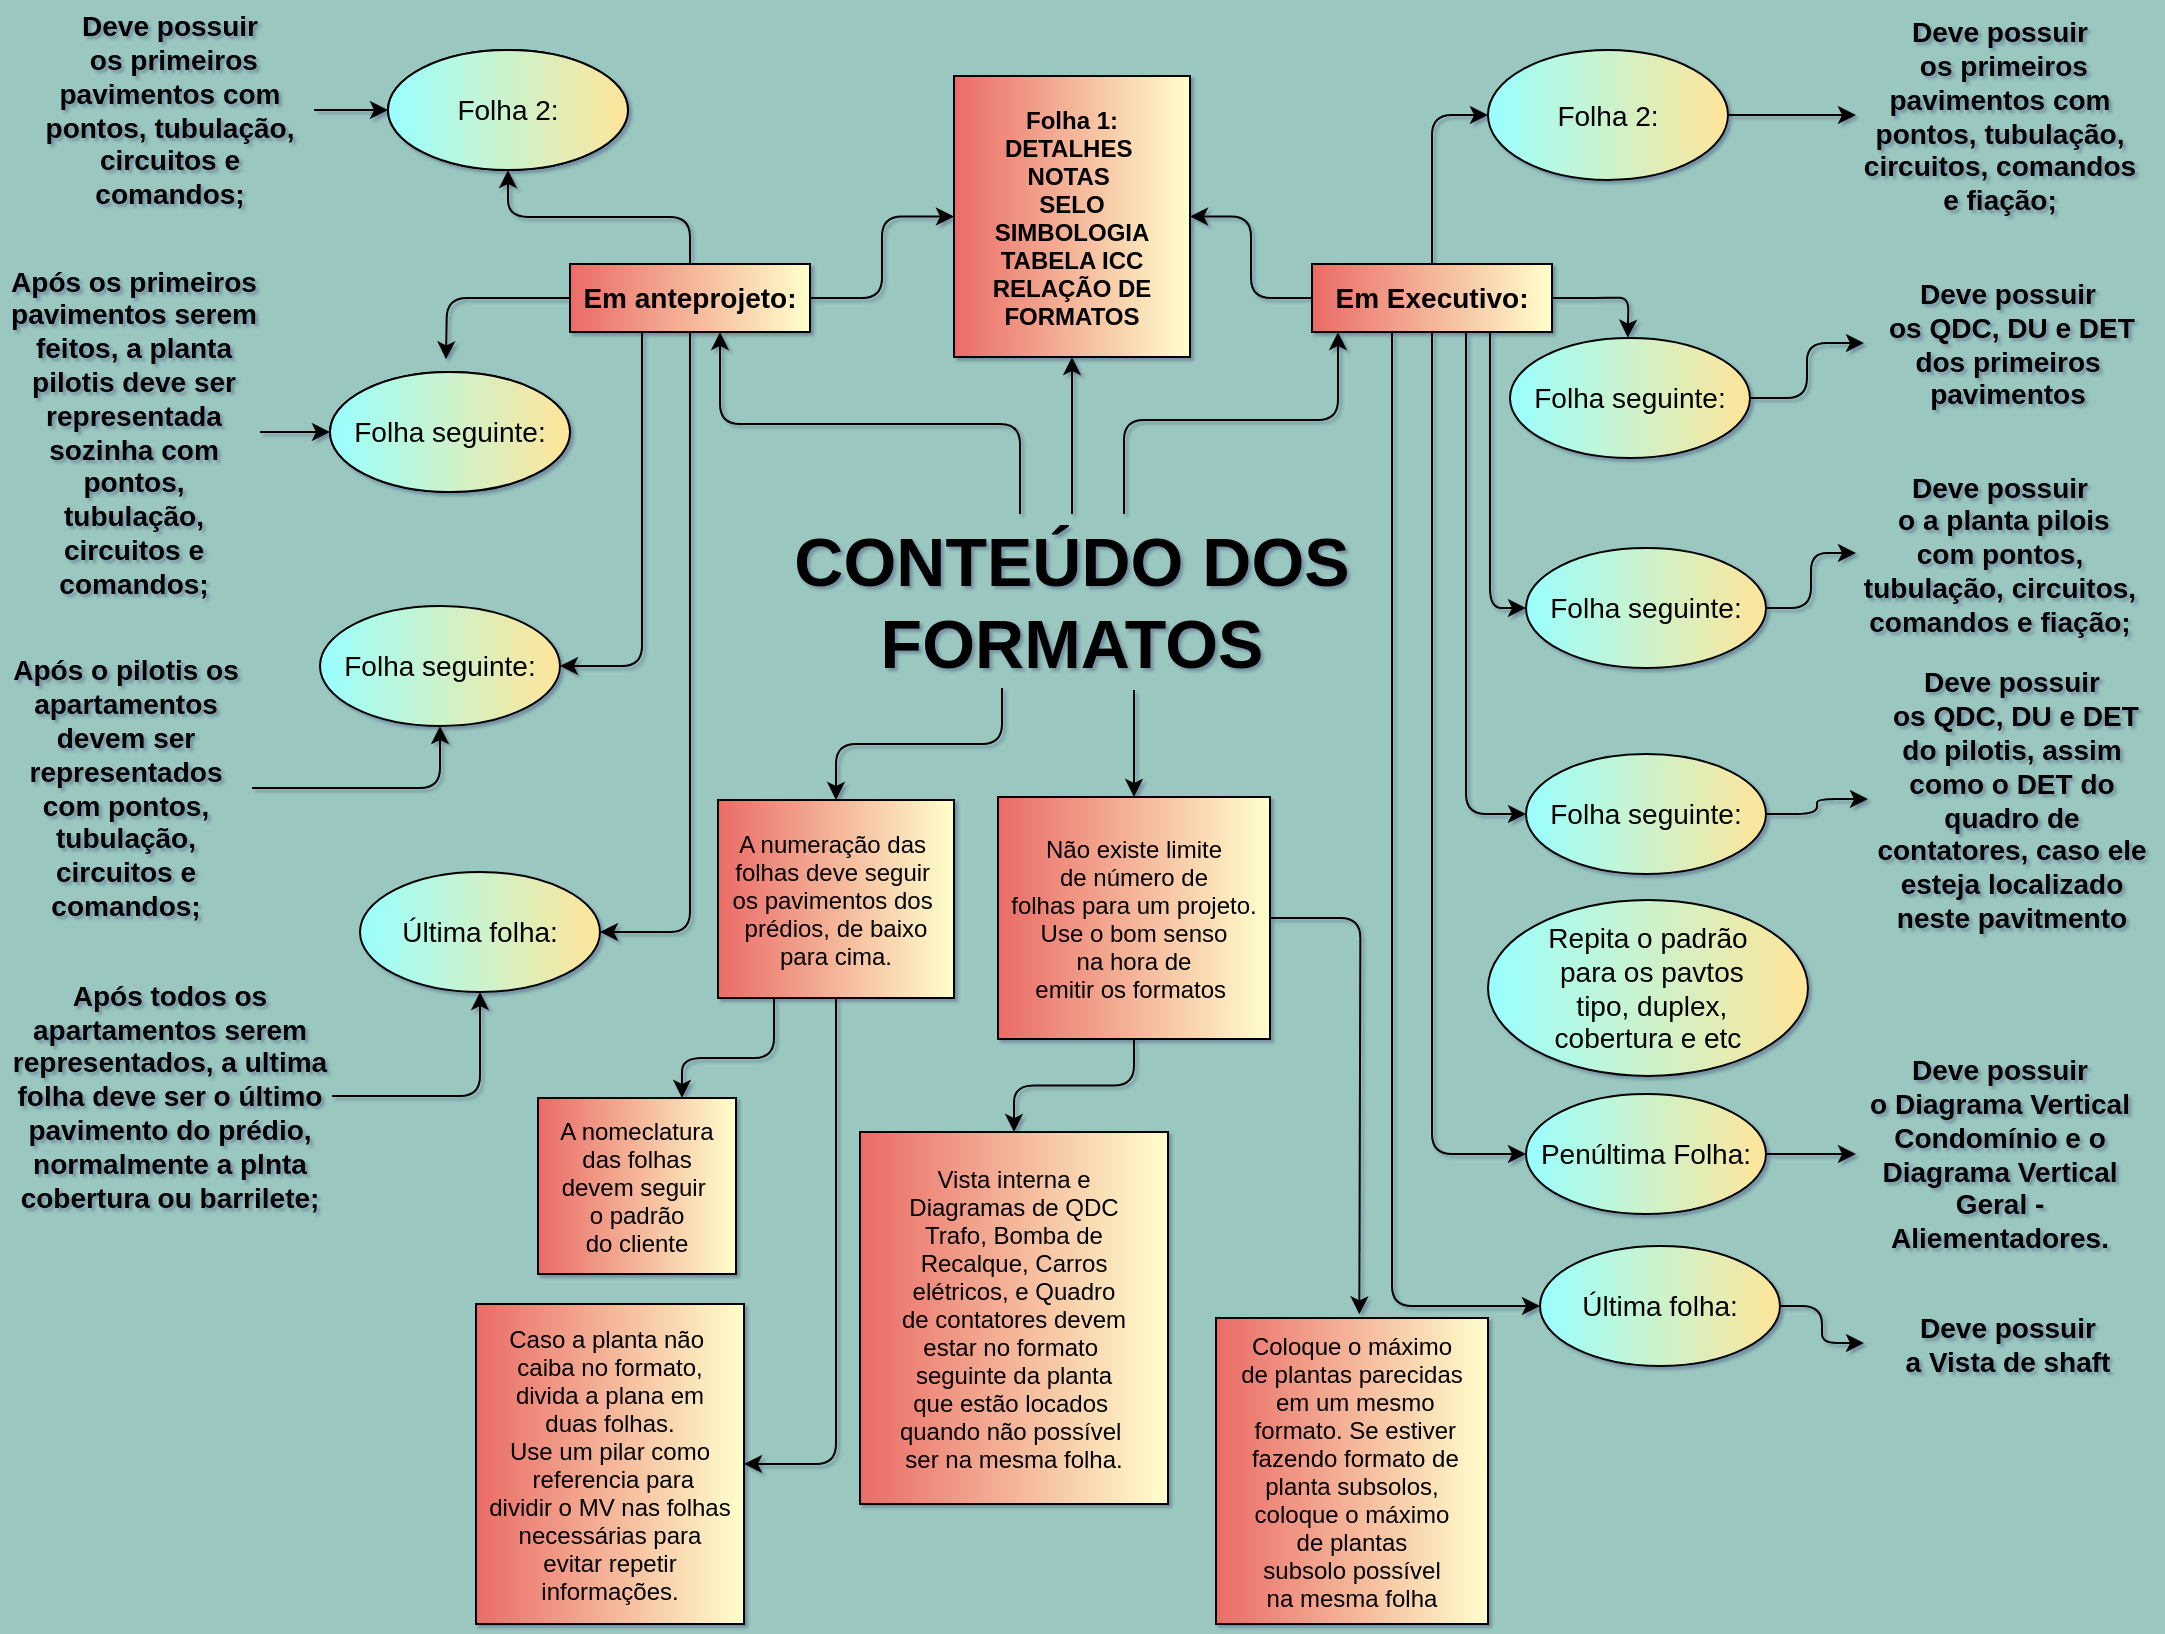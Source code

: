 <mxfile version="20.2.8" type="github">
  <diagram name="Page-1" id="8ce9d11a-91a2-4d17-14d8-a56ed91bf033">
    <mxGraphModel dx="1164" dy="598" grid="0" gridSize="10" guides="1" tooltips="1" connect="1" arrows="1" fold="1" page="1" pageScale="1" pageWidth="1100" pageHeight="850" background="#9AC7BF" math="0" shadow="1">
      <root>
        <mxCell id="0" />
        <mxCell id="1" parent="0" />
        <mxCell id="yQmMGdKQmBahugFoPw73-3" value="" style="edgeStyle=orthogonalEdgeStyle;rounded=0;orthogonalLoop=1;jettySize=auto;html=1;fontSize=34;fontColor=#000000;strokeColor=#000000;" edge="1" parent="1" source="yQmMGdKQmBahugFoPw73-1" target="yQmMGdKQmBahugFoPw73-2">
          <mxGeometry relative="1" as="geometry" />
        </mxCell>
        <mxCell id="yQmMGdKQmBahugFoPw73-9" value="" style="edgeStyle=orthogonalEdgeStyle;rounded=1;orthogonalLoop=1;jettySize=auto;html=1;strokeColor=#000000;fontSize=12;fontColor=#000000;" edge="1" parent="1" source="yQmMGdKQmBahugFoPw73-1" target="yQmMGdKQmBahugFoPw73-8">
          <mxGeometry relative="1" as="geometry">
            <Array as="points">
              <mxPoint x="576" y="228" />
              <mxPoint x="683" y="228" />
            </Array>
          </mxGeometry>
        </mxCell>
        <mxCell id="yQmMGdKQmBahugFoPw73-11" style="edgeStyle=orthogonalEdgeStyle;orthogonalLoop=1;jettySize=auto;html=1;strokeColor=#000000;fontSize=14;fontColor=#000000;rounded=1;" edge="1" parent="1" source="yQmMGdKQmBahugFoPw73-1" target="yQmMGdKQmBahugFoPw73-6">
          <mxGeometry relative="1" as="geometry">
            <Array as="points">
              <mxPoint x="524" y="230" />
              <mxPoint x="374" y="230" />
            </Array>
          </mxGeometry>
        </mxCell>
        <mxCell id="yQmMGdKQmBahugFoPw73-116" style="edgeStyle=orthogonalEdgeStyle;rounded=1;orthogonalLoop=1;jettySize=auto;html=1;entryX=0.5;entryY=0;entryDx=0;entryDy=0;strokeColor=#000000;fontSize=14;fontColor=#000000;" edge="1" parent="1" source="yQmMGdKQmBahugFoPw73-1" target="yQmMGdKQmBahugFoPw73-83">
          <mxGeometry relative="1" as="geometry">
            <Array as="points">
              <mxPoint x="515" y="390" />
              <mxPoint x="432" y="390" />
            </Array>
          </mxGeometry>
        </mxCell>
        <mxCell id="yQmMGdKQmBahugFoPw73-117" style="edgeStyle=orthogonalEdgeStyle;rounded=1;orthogonalLoop=1;jettySize=auto;html=1;entryX=0.5;entryY=0;entryDx=0;entryDy=0;strokeColor=#000000;fontSize=14;fontColor=#000000;" edge="1" parent="1" target="yQmMGdKQmBahugFoPw73-85">
          <mxGeometry relative="1" as="geometry">
            <mxPoint x="581" y="363" as="sourcePoint" />
            <Array as="points">
              <mxPoint x="581" y="366" />
            </Array>
          </mxGeometry>
        </mxCell>
        <mxCell id="yQmMGdKQmBahugFoPw73-1" value="CONTEÚDO DOS&lt;br&gt;FORMATOS" style="text;html=1;strokeColor=none;fillColor=none;align=center;verticalAlign=middle;whiteSpace=wrap;rounded=0;fontColor=#000000;fontSize=34;fontStyle=1" vertex="1" parent="1">
          <mxGeometry x="406" y="275" width="288" height="87" as="geometry" />
        </mxCell>
        <mxCell id="yQmMGdKQmBahugFoPw73-2" value="Folha 1:&#xa;DETALHES &#xa;NOTAS &#xa;SELO&#xa;SIMBOLOGIA&#xa;TABELA ICC&#xa;RELAÇÃO DE&#xa;FORMATOS" style="fontSize=12;fontColor=#000000;gradientColor=#FFFFCC;gradientDirection=east;fillColor=#EA6B66;strokeColor=#000000;fontStyle=1" vertex="1" parent="1">
          <mxGeometry x="491" y="56" width="118" height="140.5" as="geometry" />
        </mxCell>
        <mxCell id="yQmMGdKQmBahugFoPw73-13" value="" style="edgeStyle=orthogonalEdgeStyle;rounded=1;orthogonalLoop=1;jettySize=auto;html=1;strokeColor=#000000;fontSize=14;fontColor=#000000;" edge="1" parent="1" source="yQmMGdKQmBahugFoPw73-6" target="yQmMGdKQmBahugFoPw73-12">
          <mxGeometry relative="1" as="geometry" />
        </mxCell>
        <mxCell id="yQmMGdKQmBahugFoPw73-17" style="edgeStyle=orthogonalEdgeStyle;rounded=1;orthogonalLoop=1;jettySize=auto;html=1;strokeColor=#000000;fontSize=14;fontColor=#000000;" edge="1" parent="1" source="yQmMGdKQmBahugFoPw73-6" target="yQmMGdKQmBahugFoPw73-2">
          <mxGeometry relative="1" as="geometry" />
        </mxCell>
        <mxCell id="yQmMGdKQmBahugFoPw73-26" style="edgeStyle=orthogonalEdgeStyle;rounded=1;orthogonalLoop=1;jettySize=auto;html=1;strokeColor=#000000;fontSize=14;fontColor=#000000;" edge="1" parent="1" source="yQmMGdKQmBahugFoPw73-6">
          <mxGeometry relative="1" as="geometry">
            <mxPoint x="237.003" y="197.672" as="targetPoint" />
          </mxGeometry>
        </mxCell>
        <mxCell id="yQmMGdKQmBahugFoPw73-35" style="edgeStyle=orthogonalEdgeStyle;rounded=1;orthogonalLoop=1;jettySize=auto;html=1;strokeColor=#000000;fontSize=14;fontColor=#000000;entryX=1;entryY=0.5;entryDx=0;entryDy=0;" edge="1" parent="1" source="yQmMGdKQmBahugFoPw73-6" target="yQmMGdKQmBahugFoPw73-27">
          <mxGeometry relative="1" as="geometry">
            <mxPoint x="316.169" y="366.838" as="targetPoint" />
            <Array as="points">
              <mxPoint x="335" y="351" />
            </Array>
          </mxGeometry>
        </mxCell>
        <mxCell id="yQmMGdKQmBahugFoPw73-46" style="edgeStyle=orthogonalEdgeStyle;rounded=1;orthogonalLoop=1;jettySize=auto;html=1;entryX=1;entryY=0.5;entryDx=0;entryDy=0;strokeColor=#000000;fontSize=14;fontColor=#000000;" edge="1" parent="1" source="yQmMGdKQmBahugFoPw73-6" target="yQmMGdKQmBahugFoPw73-36">
          <mxGeometry relative="1" as="geometry" />
        </mxCell>
        <mxCell id="yQmMGdKQmBahugFoPw73-6" value="Em anteprojeto:" style="whiteSpace=wrap;html=1;strokeColor=#000000;fontSize=14;fontColor=#000000;fillColor=#EA6B66;gradientColor=#FFFFCC;gradientDirection=east;fontStyle=1" vertex="1" parent="1">
          <mxGeometry x="299" y="150" width="120" height="34" as="geometry" />
        </mxCell>
        <mxCell id="yQmMGdKQmBahugFoPw73-16" style="edgeStyle=orthogonalEdgeStyle;rounded=1;orthogonalLoop=1;jettySize=auto;html=1;entryX=1;entryY=0.5;entryDx=0;entryDy=0;strokeColor=#000000;fontSize=14;fontColor=#000000;" edge="1" parent="1" source="yQmMGdKQmBahugFoPw73-8" target="yQmMGdKQmBahugFoPw73-2">
          <mxGeometry relative="1" as="geometry" />
        </mxCell>
        <mxCell id="yQmMGdKQmBahugFoPw73-54" style="edgeStyle=orthogonalEdgeStyle;rounded=1;orthogonalLoop=1;jettySize=auto;html=1;entryX=0;entryY=0.5;entryDx=0;entryDy=0;strokeColor=#000000;fontSize=14;fontColor=#000000;" edge="1" parent="1" source="yQmMGdKQmBahugFoPw73-8" target="yQmMGdKQmBahugFoPw73-51">
          <mxGeometry relative="1" as="geometry" />
        </mxCell>
        <mxCell id="yQmMGdKQmBahugFoPw73-66" style="edgeStyle=orthogonalEdgeStyle;rounded=1;orthogonalLoop=1;jettySize=auto;html=1;strokeColor=#000000;fontSize=14;fontColor=#000000;" edge="1" parent="1" source="yQmMGdKQmBahugFoPw73-8">
          <mxGeometry relative="1" as="geometry">
            <mxPoint x="827.836" y="186.838" as="targetPoint" />
          </mxGeometry>
        </mxCell>
        <mxCell id="yQmMGdKQmBahugFoPw73-68" style="edgeStyle=orthogonalEdgeStyle;rounded=1;orthogonalLoop=1;jettySize=auto;html=1;entryX=0;entryY=0.5;entryDx=0;entryDy=0;strokeColor=#000000;fontSize=14;fontColor=#000000;" edge="1" parent="1" source="yQmMGdKQmBahugFoPw73-8" target="yQmMGdKQmBahugFoPw73-49">
          <mxGeometry relative="1" as="geometry">
            <Array as="points">
              <mxPoint x="759" y="322" />
            </Array>
          </mxGeometry>
        </mxCell>
        <mxCell id="yQmMGdKQmBahugFoPw73-71" style="edgeStyle=orthogonalEdgeStyle;rounded=1;orthogonalLoop=1;jettySize=auto;html=1;entryX=0;entryY=0.5;entryDx=0;entryDy=0;strokeColor=#000000;fontSize=14;fontColor=#000000;" edge="1" parent="1" source="yQmMGdKQmBahugFoPw73-8" target="yQmMGdKQmBahugFoPw73-70">
          <mxGeometry relative="1" as="geometry">
            <Array as="points">
              <mxPoint x="747" y="425" />
            </Array>
          </mxGeometry>
        </mxCell>
        <mxCell id="yQmMGdKQmBahugFoPw73-75" style="edgeStyle=orthogonalEdgeStyle;rounded=1;orthogonalLoop=1;jettySize=auto;html=1;entryX=0;entryY=0.5;entryDx=0;entryDy=0;strokeColor=#000000;fontSize=14;fontColor=#000000;" edge="1" parent="1" source="yQmMGdKQmBahugFoPw73-8" target="yQmMGdKQmBahugFoPw73-50">
          <mxGeometry relative="1" as="geometry" />
        </mxCell>
        <mxCell id="yQmMGdKQmBahugFoPw73-113" style="edgeStyle=orthogonalEdgeStyle;rounded=1;orthogonalLoop=1;jettySize=auto;html=1;entryX=0;entryY=0.5;entryDx=0;entryDy=0;strokeColor=#000000;fontSize=14;fontColor=#000000;" edge="1" parent="1" source="yQmMGdKQmBahugFoPw73-8" target="yQmMGdKQmBahugFoPw73-78">
          <mxGeometry relative="1" as="geometry">
            <Array as="points">
              <mxPoint x="710" y="671" />
            </Array>
          </mxGeometry>
        </mxCell>
        <mxCell id="yQmMGdKQmBahugFoPw73-8" value="Em Executivo:" style="whiteSpace=wrap;html=1;strokeColor=#000000;fontSize=14;fontColor=#000000;fillColor=#EA6B66;gradientColor=#FFFFCC;gradientDirection=east;fontStyle=1" vertex="1" parent="1">
          <mxGeometry x="670" y="150" width="120" height="34" as="geometry" />
        </mxCell>
        <mxCell id="yQmMGdKQmBahugFoPw73-12" value="Folha 2:" style="ellipse;whiteSpace=wrap;html=1;fontSize=14;fillColor=#CCCCFF;strokeColor=#000000;fontColor=#000000;gradientDirection=east;gradientColor=#6666FF;" vertex="1" parent="1">
          <mxGeometry x="208" y="43" width="120" height="60" as="geometry" />
        </mxCell>
        <mxCell id="yQmMGdKQmBahugFoPw73-19" style="edgeStyle=orthogonalEdgeStyle;rounded=1;orthogonalLoop=1;jettySize=auto;html=1;strokeColor=#000000;fontSize=14;fontColor=#000000;" edge="1" parent="1" source="yQmMGdKQmBahugFoPw73-18" target="yQmMGdKQmBahugFoPw73-12">
          <mxGeometry relative="1" as="geometry" />
        </mxCell>
        <mxCell id="yQmMGdKQmBahugFoPw73-18" value="Deve possuir&lt;br&gt;&amp;nbsp;os primeiros pavimentos com pontos, tubulação, circuitos e comandos;" style="text;html=1;strokeColor=none;fillColor=none;align=center;verticalAlign=middle;whiteSpace=wrap;rounded=0;fontSize=14;fontColor=#000000;fontStyle=1" vertex="1" parent="1">
          <mxGeometry x="27" y="58" width="144" height="30" as="geometry" />
        </mxCell>
        <mxCell id="yQmMGdKQmBahugFoPw73-20" style="edgeStyle=orthogonalEdgeStyle;rounded=1;orthogonalLoop=1;jettySize=auto;html=1;exitX=0.5;exitY=1;exitDx=0;exitDy=0;strokeColor=#000000;fontSize=14;fontColor=#000000;" edge="1" parent="1" source="yQmMGdKQmBahugFoPw73-18" target="yQmMGdKQmBahugFoPw73-18">
          <mxGeometry relative="1" as="geometry" />
        </mxCell>
        <mxCell id="yQmMGdKQmBahugFoPw73-21" value="Folha seguinte:" style="ellipse;whiteSpace=wrap;html=1;fontSize=14;fillColor=#CCCCFF;strokeColor=#000000;fontColor=#000000;gradientDirection=east;gradientColor=#6666FF;" vertex="1" parent="1">
          <mxGeometry x="179" y="204" width="120" height="60" as="geometry" />
        </mxCell>
        <mxCell id="yQmMGdKQmBahugFoPw73-25" value="" style="edgeStyle=orthogonalEdgeStyle;rounded=1;orthogonalLoop=1;jettySize=auto;html=1;strokeColor=#000000;fontSize=14;fontColor=#000000;" edge="1" parent="1" source="yQmMGdKQmBahugFoPw73-23" target="yQmMGdKQmBahugFoPw73-21">
          <mxGeometry relative="1" as="geometry" />
        </mxCell>
        <mxCell id="yQmMGdKQmBahugFoPw73-23" value="Após os primeiros pavimentos serem feitos, a planta pilotis deve ser representada sozinha com pontos, tubulação, circuitos e comandos;" style="text;html=1;strokeColor=none;fillColor=none;align=center;verticalAlign=middle;whiteSpace=wrap;rounded=0;fontSize=14;fontColor=#000000;fontStyle=1" vertex="1" parent="1">
          <mxGeometry x="18" y="219" width="126" height="30" as="geometry" />
        </mxCell>
        <mxCell id="yQmMGdKQmBahugFoPw73-27" value="Folha seguinte:" style="ellipse;whiteSpace=wrap;html=1;fontSize=14;fillColor=#99FFFF;strokeColor=#000000;fontColor=#000000;gradientDirection=east;gradientColor=#FFE599;" vertex="1" parent="1">
          <mxGeometry x="174" y="321" width="120" height="60" as="geometry" />
        </mxCell>
        <mxCell id="yQmMGdKQmBahugFoPw73-30" style="edgeStyle=orthogonalEdgeStyle;rounded=1;orthogonalLoop=1;jettySize=auto;html=1;strokeColor=#000000;fontSize=14;fontColor=#000000;entryX=0.5;entryY=1;entryDx=0;entryDy=0;" edge="1" parent="1" source="yQmMGdKQmBahugFoPw73-28" target="yQmMGdKQmBahugFoPw73-27">
          <mxGeometry relative="1" as="geometry">
            <mxPoint x="168" y="350" as="targetPoint" />
          </mxGeometry>
        </mxCell>
        <mxCell id="yQmMGdKQmBahugFoPw73-28" value="Após o pilotis os apartamentos devem ser representados com pontos, tubulação, circuitos e comandos;" style="text;html=1;strokeColor=none;fillColor=none;align=center;verticalAlign=middle;whiteSpace=wrap;rounded=0;fontSize=14;fontColor=#000000;fontStyle=1" vertex="1" parent="1">
          <mxGeometry x="14" y="397" width="126" height="30" as="geometry" />
        </mxCell>
        <mxCell id="yQmMGdKQmBahugFoPw73-36" value="Última folha:" style="ellipse;whiteSpace=wrap;html=1;fontSize=14;fillColor=#99FFFF;strokeColor=#000000;fontColor=#000000;gradientDirection=east;gradientColor=#FFE599;" vertex="1" parent="1">
          <mxGeometry x="194" y="454" width="120" height="60" as="geometry" />
        </mxCell>
        <mxCell id="yQmMGdKQmBahugFoPw73-45" style="edgeStyle=orthogonalEdgeStyle;rounded=1;orthogonalLoop=1;jettySize=auto;html=1;entryX=0.5;entryY=1;entryDx=0;entryDy=0;strokeColor=#000000;fontSize=14;fontColor=#000000;" edge="1" parent="1" source="yQmMGdKQmBahugFoPw73-38" target="yQmMGdKQmBahugFoPw73-36">
          <mxGeometry relative="1" as="geometry" />
        </mxCell>
        <mxCell id="yQmMGdKQmBahugFoPw73-38" value="Após todos os apartamentos serem representados, a ultima folha deve ser o último pavimento do prédio, normalmente a plnta cobertura ou barrilete;" style="text;html=1;strokeColor=none;fillColor=none;align=center;verticalAlign=middle;whiteSpace=wrap;rounded=0;fontSize=14;fontColor=#000000;fontStyle=1" vertex="1" parent="1">
          <mxGeometry x="18" y="507" width="162" height="118" as="geometry" />
        </mxCell>
        <mxCell id="yQmMGdKQmBahugFoPw73-47" value="Folha 2:" style="ellipse;whiteSpace=wrap;html=1;fontSize=14;fillColor=#99FFFF;strokeColor=#000000;fontColor=#000000;gradientDirection=east;gradientColor=#FFE599;" vertex="1" parent="1">
          <mxGeometry x="208" y="43" width="120" height="60" as="geometry" />
        </mxCell>
        <mxCell id="yQmMGdKQmBahugFoPw73-48" value="Folha seguinte:" style="ellipse;whiteSpace=wrap;html=1;fontSize=14;fillColor=#99FFFF;strokeColor=#000000;fontColor=#000000;gradientDirection=east;gradientColor=#FFE599;" vertex="1" parent="1">
          <mxGeometry x="179" y="204" width="120" height="60" as="geometry" />
        </mxCell>
        <mxCell id="yQmMGdKQmBahugFoPw73-72" style="edgeStyle=orthogonalEdgeStyle;rounded=1;orthogonalLoop=1;jettySize=auto;html=1;strokeColor=#000000;fontSize=14;fontColor=#000000;entryX=0;entryY=0.5;entryDx=0;entryDy=0;" edge="1" parent="1" source="yQmMGdKQmBahugFoPw73-49" target="yQmMGdKQmBahugFoPw73-69">
          <mxGeometry relative="1" as="geometry">
            <mxPoint x="936.169" y="322" as="targetPoint" />
          </mxGeometry>
        </mxCell>
        <mxCell id="yQmMGdKQmBahugFoPw73-49" value="Folha seguinte:" style="ellipse;whiteSpace=wrap;html=1;fontSize=14;fillColor=#99FFFF;strokeColor=#000000;fontColor=#000000;gradientDirection=east;gradientColor=#FFE599;" vertex="1" parent="1">
          <mxGeometry x="777" y="292" width="120" height="60" as="geometry" />
        </mxCell>
        <mxCell id="yQmMGdKQmBahugFoPw73-77" style="edgeStyle=orthogonalEdgeStyle;rounded=1;orthogonalLoop=1;jettySize=auto;html=1;entryX=0;entryY=0.5;entryDx=0;entryDy=0;strokeColor=#000000;fontSize=14;fontColor=#000000;" edge="1" parent="1" source="yQmMGdKQmBahugFoPw73-50" target="yQmMGdKQmBahugFoPw73-76">
          <mxGeometry relative="1" as="geometry" />
        </mxCell>
        <mxCell id="yQmMGdKQmBahugFoPw73-50" value="Penúltima Folha:" style="ellipse;whiteSpace=wrap;html=1;fontSize=14;fillColor=#99FFFF;strokeColor=#000000;fontColor=#000000;gradientDirection=east;gradientColor=#FFE599;" vertex="1" parent="1">
          <mxGeometry x="777" y="565" width="120" height="60" as="geometry" />
        </mxCell>
        <mxCell id="yQmMGdKQmBahugFoPw73-56" style="edgeStyle=orthogonalEdgeStyle;rounded=1;orthogonalLoop=1;jettySize=auto;html=1;strokeColor=#000000;fontSize=14;fontColor=#000000;" edge="1" parent="1" source="yQmMGdKQmBahugFoPw73-51" target="yQmMGdKQmBahugFoPw73-55">
          <mxGeometry relative="1" as="geometry" />
        </mxCell>
        <mxCell id="yQmMGdKQmBahugFoPw73-51" value="Folha 2:" style="ellipse;whiteSpace=wrap;html=1;fontSize=14;fillColor=#99FFFF;strokeColor=#000000;fontColor=#000000;gradientDirection=east;gradientColor=#FFE599;" vertex="1" parent="1">
          <mxGeometry x="758" y="43" width="120" height="65" as="geometry" />
        </mxCell>
        <mxCell id="yQmMGdKQmBahugFoPw73-67" style="edgeStyle=orthogonalEdgeStyle;rounded=1;orthogonalLoop=1;jettySize=auto;html=1;entryX=0;entryY=0.5;entryDx=0;entryDy=0;strokeColor=#000000;fontSize=14;fontColor=#000000;" edge="1" parent="1" source="yQmMGdKQmBahugFoPw73-52" target="yQmMGdKQmBahugFoPw73-62">
          <mxGeometry relative="1" as="geometry" />
        </mxCell>
        <mxCell id="yQmMGdKQmBahugFoPw73-52" value="Folha seguinte:" style="ellipse;whiteSpace=wrap;html=1;fontSize=14;fillColor=#99FFFF;strokeColor=#000000;fontColor=#000000;gradientDirection=east;gradientColor=#FFE599;" vertex="1" parent="1">
          <mxGeometry x="769" y="187" width="120" height="60" as="geometry" />
        </mxCell>
        <mxCell id="yQmMGdKQmBahugFoPw73-55" value="Deve possuir&lt;br&gt;&amp;nbsp;os primeiros pavimentos com pontos, tubulação, circuitos, comandos e fiação;" style="text;html=1;strokeColor=none;fillColor=none;align=center;verticalAlign=middle;whiteSpace=wrap;rounded=0;fontSize=14;fontColor=#000000;fontStyle=1" vertex="1" parent="1">
          <mxGeometry x="942" y="18" width="144" height="115" as="geometry" />
        </mxCell>
        <mxCell id="yQmMGdKQmBahugFoPw73-62" value="Deve possuir&lt;br&gt;&amp;nbsp;os QDC, DU e DET dos primeiros pavimentos" style="text;html=1;strokeColor=none;fillColor=none;align=center;verticalAlign=middle;whiteSpace=wrap;rounded=0;fontSize=14;fontColor=#000000;fontStyle=1" vertex="1" parent="1">
          <mxGeometry x="946" y="132" width="144" height="115" as="geometry" />
        </mxCell>
        <mxCell id="yQmMGdKQmBahugFoPw73-69" value="Deve possuir&lt;br&gt;&amp;nbsp;o a planta pilois com pontos, tubulação, circuitos, comandos e fiação;" style="text;html=1;strokeColor=none;fillColor=none;align=center;verticalAlign=middle;whiteSpace=wrap;rounded=0;fontSize=14;fontColor=#000000;fontStyle=1" vertex="1" parent="1">
          <mxGeometry x="942" y="237" width="144" height="115" as="geometry" />
        </mxCell>
        <mxCell id="yQmMGdKQmBahugFoPw73-73" style="edgeStyle=orthogonalEdgeStyle;rounded=1;orthogonalLoop=1;jettySize=auto;html=1;strokeColor=#000000;fontSize=14;fontColor=#000000;entryX=0;entryY=0.5;entryDx=0;entryDy=0;" edge="1" parent="1" source="yQmMGdKQmBahugFoPw73-70" target="yQmMGdKQmBahugFoPw73-74">
          <mxGeometry relative="1" as="geometry">
            <mxPoint x="943.669" y="425" as="targetPoint" />
          </mxGeometry>
        </mxCell>
        <mxCell id="yQmMGdKQmBahugFoPw73-70" value="Folha seguinte:" style="ellipse;whiteSpace=wrap;html=1;fontSize=14;fillColor=#99FFFF;strokeColor=#000000;fontColor=#000000;gradientDirection=east;gradientColor=#FFE599;" vertex="1" parent="1">
          <mxGeometry x="777" y="395" width="120" height="60" as="geometry" />
        </mxCell>
        <mxCell id="yQmMGdKQmBahugFoPw73-74" value="Deve possuir&lt;br&gt;&amp;nbsp;os QDC, DU e DET do pilotis, assim como o DET do quadro de contatores, caso ele esteja localizado neste pavitmento" style="text;html=1;strokeColor=none;fillColor=none;align=center;verticalAlign=middle;whiteSpace=wrap;rounded=0;fontSize=14;fontColor=#000000;fontStyle=1" vertex="1" parent="1">
          <mxGeometry x="948" y="360" width="144" height="115" as="geometry" />
        </mxCell>
        <mxCell id="yQmMGdKQmBahugFoPw73-76" value="Deve possuir&lt;br&gt;o Diagrama Vertical Condomínio e o Diagrama Vertical Geral - Aliementadores." style="text;html=1;strokeColor=none;fillColor=none;align=center;verticalAlign=middle;whiteSpace=wrap;rounded=0;fontSize=14;fontColor=#000000;fontStyle=1" vertex="1" parent="1">
          <mxGeometry x="942" y="537.5" width="144" height="115" as="geometry" />
        </mxCell>
        <mxCell id="yQmMGdKQmBahugFoPw73-82" style="edgeStyle=orthogonalEdgeStyle;rounded=1;orthogonalLoop=1;jettySize=auto;html=1;strokeColor=#000000;fontSize=14;fontColor=#000000;" edge="1" parent="1" source="yQmMGdKQmBahugFoPw73-78" target="yQmMGdKQmBahugFoPw73-80">
          <mxGeometry relative="1" as="geometry" />
        </mxCell>
        <mxCell id="yQmMGdKQmBahugFoPw73-78" value="Última folha:" style="ellipse;whiteSpace=wrap;html=1;fontSize=14;fillColor=#99FFFF;strokeColor=#000000;fontColor=#000000;gradientDirection=east;gradientColor=#FFE599;" vertex="1" parent="1">
          <mxGeometry x="784" y="641" width="120" height="60" as="geometry" />
        </mxCell>
        <mxCell id="yQmMGdKQmBahugFoPw73-80" value="Deve possuir&lt;br&gt;a Vista de shaft" style="text;html=1;strokeColor=none;fillColor=none;align=center;verticalAlign=middle;whiteSpace=wrap;rounded=0;fontSize=14;fontColor=#000000;fontStyle=1" vertex="1" parent="1">
          <mxGeometry x="946" y="666" width="144" height="47" as="geometry" />
        </mxCell>
        <mxCell id="yQmMGdKQmBahugFoPw73-92" value="" style="edgeStyle=orthogonalEdgeStyle;rounded=1;orthogonalLoop=1;jettySize=auto;html=1;strokeColor=#000000;fontSize=14;fontColor=#000000;" edge="1" parent="1" source="yQmMGdKQmBahugFoPw73-83" target="yQmMGdKQmBahugFoPw73-91">
          <mxGeometry relative="1" as="geometry">
            <Array as="points">
              <mxPoint x="401" y="547" />
              <mxPoint x="355" y="547" />
            </Array>
          </mxGeometry>
        </mxCell>
        <mxCell id="yQmMGdKQmBahugFoPw73-96" style="edgeStyle=orthogonalEdgeStyle;rounded=1;orthogonalLoop=1;jettySize=auto;html=1;entryX=1;entryY=0.5;entryDx=0;entryDy=0;strokeColor=#000000;fontSize=14;fontColor=#000000;" edge="1" parent="1" source="yQmMGdKQmBahugFoPw73-83" target="yQmMGdKQmBahugFoPw73-93">
          <mxGeometry relative="1" as="geometry" />
        </mxCell>
        <mxCell id="yQmMGdKQmBahugFoPw73-83" value="A numeração das &#xa;folhas deve seguir &#xa;os pavimentos dos &#xa;prédios, de baixo&#xa;para cima." style="fontSize=12;fontColor=#000000;gradientColor=#FFFFCC;gradientDirection=east;fillColor=#EA6B66;strokeColor=#000000;" vertex="1" parent="1">
          <mxGeometry x="373" y="418" width="118" height="99" as="geometry" />
        </mxCell>
        <mxCell id="yQmMGdKQmBahugFoPw73-112" style="edgeStyle=orthogonalEdgeStyle;rounded=1;orthogonalLoop=1;jettySize=auto;html=1;entryX=0.5;entryY=0;entryDx=0;entryDy=0;strokeColor=#000000;fontSize=14;fontColor=#000000;" edge="1" parent="1" source="yQmMGdKQmBahugFoPw73-85" target="yQmMGdKQmBahugFoPw73-107">
          <mxGeometry relative="1" as="geometry" />
        </mxCell>
        <mxCell id="yQmMGdKQmBahugFoPw73-115" style="edgeStyle=orthogonalEdgeStyle;rounded=1;orthogonalLoop=1;jettySize=auto;html=1;strokeColor=#000000;fontSize=14;fontColor=#000000;" edge="1" parent="1" source="yQmMGdKQmBahugFoPw73-85">
          <mxGeometry relative="1" as="geometry">
            <mxPoint x="693.669" y="675.172" as="targetPoint" />
          </mxGeometry>
        </mxCell>
        <mxCell id="yQmMGdKQmBahugFoPw73-85" value="Não existe limite&#xa;de número de&#xa;folhas para um projeto.&#xa;Use o bom senso &#xa;na hora de &#xa;emitir os formatos " style="fontSize=12;fontColor=#000000;gradientColor=#FFFFCC;gradientDirection=east;fillColor=#EA6B66;strokeColor=#000000;" vertex="1" parent="1">
          <mxGeometry x="513" y="416.5" width="136" height="121" as="geometry" />
        </mxCell>
        <mxCell id="yQmMGdKQmBahugFoPw73-91" value="A nomeclatura &#xa;das folhas &#xa;devem seguir &#xa;o padrão &#xa;do cliente" style="fontSize=12;fontColor=#000000;gradientColor=#FFFFCC;gradientDirection=east;fillColor=#EA6B66;strokeColor=#000000;" vertex="1" parent="1">
          <mxGeometry x="283" y="567" width="99" height="88" as="geometry" />
        </mxCell>
        <mxCell id="yQmMGdKQmBahugFoPw73-93" value="Caso a planta não &#xa;caiba no formato,&#xa;divida a plana em &#xa;duas folhas.&#xa;Use um pilar como&#xa; referencia para&#xa;dividir o MV nas folhas&#xa;necessárias para &#xa;evitar repetir &#xa;informações." style="fontSize=12;fontColor=#000000;gradientColor=#FFFFCC;gradientDirection=east;fillColor=#EA6B66;strokeColor=#000000;" vertex="1" parent="1">
          <mxGeometry x="252" y="670" width="134" height="160" as="geometry" />
        </mxCell>
        <mxCell id="yQmMGdKQmBahugFoPw73-97" value="Coloque o máximo &#xa;de plantas parecidas&#xa; em um mesmo&#xa; formato. Se estiver&#xa; fazendo formato de&#xa;planta subsolos, &#xa;coloque o máximo &#xa;de plantas &#xa;subsolo possível &#xa;na mesma folha" style="fontSize=12;fontColor=#000000;gradientColor=#FFFFCC;gradientDirection=east;fillColor=#EA6B66;strokeColor=#000000;" vertex="1" parent="1">
          <mxGeometry x="622" y="677" width="136" height="153" as="geometry" />
        </mxCell>
        <mxCell id="yQmMGdKQmBahugFoPw73-105" value="Repita o padrão&lt;br&gt;&amp;nbsp;para os pavtos&lt;br&gt;&amp;nbsp;tipo, duplex, &lt;br&gt;cobertura e etc" style="ellipse;whiteSpace=wrap;html=1;fontSize=14;fillColor=#99FFFF;strokeColor=#000000;fontColor=#000000;gradientDirection=east;gradientColor=#FFE599;" vertex="1" parent="1">
          <mxGeometry x="758" y="468" width="160" height="88" as="geometry" />
        </mxCell>
        <mxCell id="yQmMGdKQmBahugFoPw73-107" value="Vista interna e &#xa;Diagramas de QDC &#xa;Trafo, Bomba de &#xa;Recalque, Carros &#xa;elétricos, e Quadro &#xa;de contatores devem &#xa;estar no formato &#xa;seguinte da planta &#xa;que estão locados &#xa;quando não possível &#xa;ser na mesma folha." style="fontSize=12;fontColor=#000000;gradientColor=#FFFFCC;gradientDirection=east;fillColor=#EA6B66;strokeColor=#000000;" vertex="1" parent="1">
          <mxGeometry x="444" y="584" width="154" height="186" as="geometry" />
        </mxCell>
      </root>
    </mxGraphModel>
  </diagram>
</mxfile>
